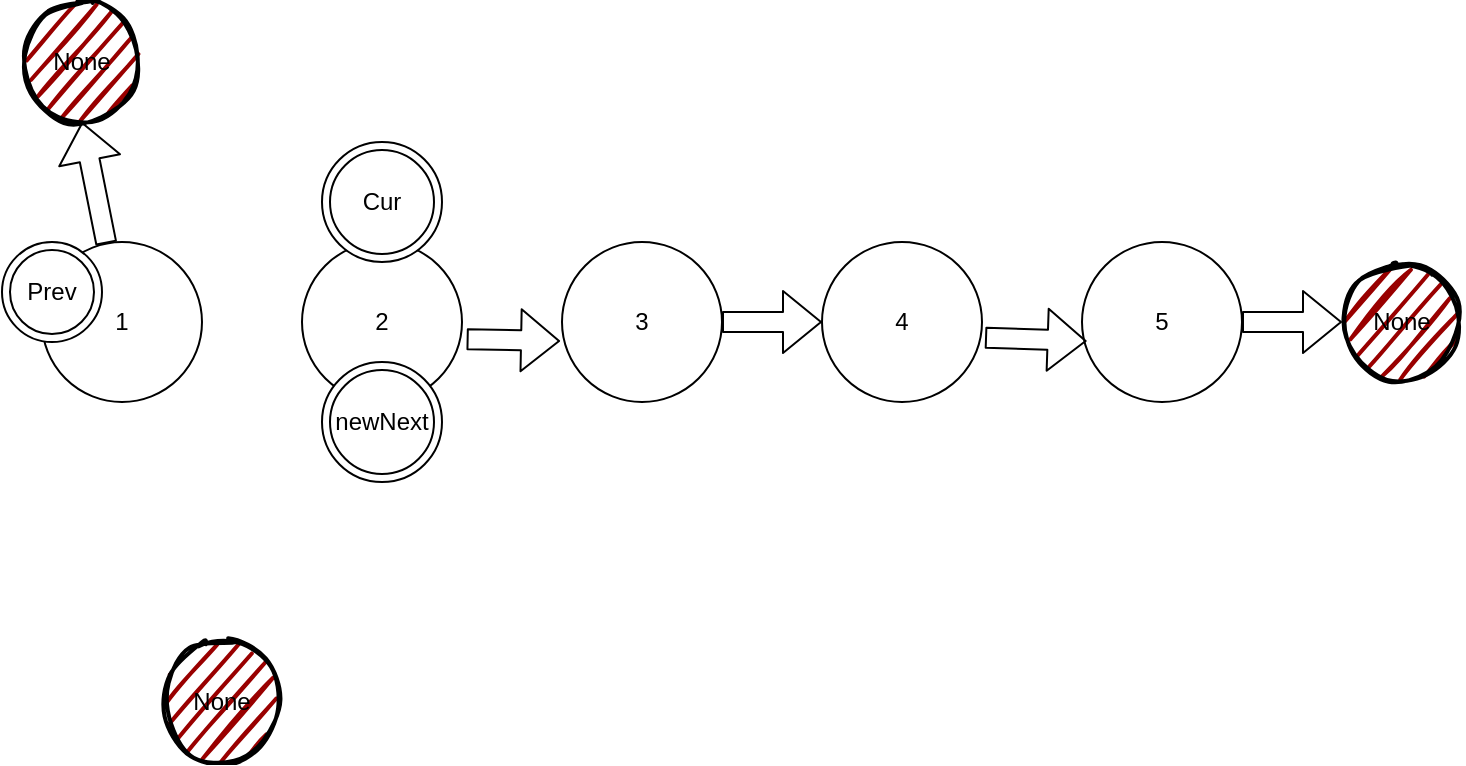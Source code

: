 <mxfile>
    <diagram id="Og9q0jlR8dcTrHCl-p4i" name="Page-1">
        <mxGraphModel dx="829" dy="465" grid="1" gridSize="10" guides="1" tooltips="1" connect="1" arrows="1" fold="1" page="1" pageScale="1" pageWidth="850" pageHeight="1100" math="0" shadow="0">
            <root>
                <mxCell id="0"/>
                <mxCell id="1" parent="0"/>
                <mxCell id="2" value="1" style="ellipse;whiteSpace=wrap;html=1;aspect=fixed;" parent="1" vertex="1">
                    <mxGeometry x="80" y="140" width="80" height="80" as="geometry"/>
                </mxCell>
                <mxCell id="3" value="2" style="ellipse;whiteSpace=wrap;html=1;aspect=fixed;" parent="1" vertex="1">
                    <mxGeometry x="210" y="140" width="80" height="80" as="geometry"/>
                </mxCell>
                <mxCell id="4" value="3" style="ellipse;whiteSpace=wrap;html=1;aspect=fixed;" parent="1" vertex="1">
                    <mxGeometry x="340" y="140" width="80" height="80" as="geometry"/>
                </mxCell>
                <mxCell id="6" value="4" style="ellipse;whiteSpace=wrap;html=1;aspect=fixed;" parent="1" vertex="1">
                    <mxGeometry x="470" y="140" width="80" height="80" as="geometry"/>
                </mxCell>
                <mxCell id="7" value="5" style="ellipse;whiteSpace=wrap;html=1;aspect=fixed;" parent="1" vertex="1">
                    <mxGeometry x="600" y="140" width="80" height="80" as="geometry"/>
                </mxCell>
                <mxCell id="9" value="" style="shape=flexArrow;endArrow=classic;html=1;exitX=1.029;exitY=0.608;exitDx=0;exitDy=0;exitPerimeter=0;entryX=-0.012;entryY=0.619;entryDx=0;entryDy=0;entryPerimeter=0;" parent="1" source="3" target="4" edge="1">
                    <mxGeometry width="50" height="50" relative="1" as="geometry">
                        <mxPoint x="310" y="240" as="sourcePoint"/>
                        <mxPoint x="360" y="190" as="targetPoint"/>
                    </mxGeometry>
                </mxCell>
                <mxCell id="10" value="" style="shape=flexArrow;endArrow=classic;html=1;entryX=0;entryY=0.5;entryDx=0;entryDy=0;exitX=1;exitY=0.5;exitDx=0;exitDy=0;" parent="1" source="4" target="6" edge="1">
                    <mxGeometry width="50" height="50" relative="1" as="geometry">
                        <mxPoint x="310" y="240" as="sourcePoint"/>
                        <mxPoint x="360" y="190" as="targetPoint"/>
                    </mxGeometry>
                </mxCell>
                <mxCell id="11" value="" style="shape=flexArrow;endArrow=classic;html=1;entryX=0.029;entryY=0.619;entryDx=0;entryDy=0;entryPerimeter=0;exitX=1.019;exitY=0.598;exitDx=0;exitDy=0;exitPerimeter=0;" parent="1" source="6" target="7" edge="1">
                    <mxGeometry width="50" height="50" relative="1" as="geometry">
                        <mxPoint x="310" y="240" as="sourcePoint"/>
                        <mxPoint x="360" y="190" as="targetPoint"/>
                    </mxGeometry>
                </mxCell>
                <mxCell id="12" value="" style="shape=flexArrow;endArrow=classic;html=1;exitX=1;exitY=0.5;exitDx=0;exitDy=0;" parent="1" source="7" edge="1">
                    <mxGeometry width="50" height="50" relative="1" as="geometry">
                        <mxPoint x="530" y="240" as="sourcePoint"/>
                        <mxPoint x="730" y="180" as="targetPoint"/>
                    </mxGeometry>
                </mxCell>
                <mxCell id="13" value="None" style="ellipse;whiteSpace=wrap;html=1;strokeWidth=2;fillWeight=2;hachureGap=8;fillColor=#990000;fillStyle=dots;sketch=1;" parent="1" vertex="1">
                    <mxGeometry x="730" y="150" width="60" height="60" as="geometry"/>
                </mxCell>
                <mxCell id="29" value="Prev" style="ellipse;shape=doubleEllipse;whiteSpace=wrap;html=1;aspect=fixed;" parent="1" vertex="1">
                    <mxGeometry x="60" y="140" width="50" height="50" as="geometry"/>
                </mxCell>
                <mxCell id="30" value="Cur" style="ellipse;shape=doubleEllipse;whiteSpace=wrap;html=1;aspect=fixed;" parent="1" vertex="1">
                    <mxGeometry x="220" y="90" width="60" height="60" as="geometry"/>
                </mxCell>
                <mxCell id="31" value="newNext" style="ellipse;shape=doubleEllipse;whiteSpace=wrap;html=1;aspect=fixed;" parent="1" vertex="1">
                    <mxGeometry x="220" y="200" width="60" height="60" as="geometry"/>
                </mxCell>
                <mxCell id="34" value="" style="shape=flexArrow;endArrow=classic;html=1;entryX=0.5;entryY=1;entryDx=0;entryDy=0;" parent="1" source="2" target="36" edge="1">
                    <mxGeometry width="50" height="50" relative="1" as="geometry">
                        <mxPoint x="370" y="240" as="sourcePoint"/>
                        <mxPoint x="210" y="90" as="targetPoint"/>
                    </mxGeometry>
                </mxCell>
                <mxCell id="36" value="None" style="ellipse;whiteSpace=wrap;html=1;strokeWidth=2;fillWeight=2;hachureGap=8;fillColor=#990000;fillStyle=dots;sketch=1;" parent="1" vertex="1">
                    <mxGeometry x="70" y="20" width="60" height="60" as="geometry"/>
                </mxCell>
                <mxCell id="40" value="None" style="ellipse;whiteSpace=wrap;html=1;strokeWidth=2;fillWeight=2;hachureGap=8;fillColor=#990000;fillStyle=dots;sketch=1;" parent="1" vertex="1">
                    <mxGeometry x="140" y="340" width="60" height="60" as="geometry"/>
                </mxCell>
            </root>
        </mxGraphModel>
    </diagram>
</mxfile>